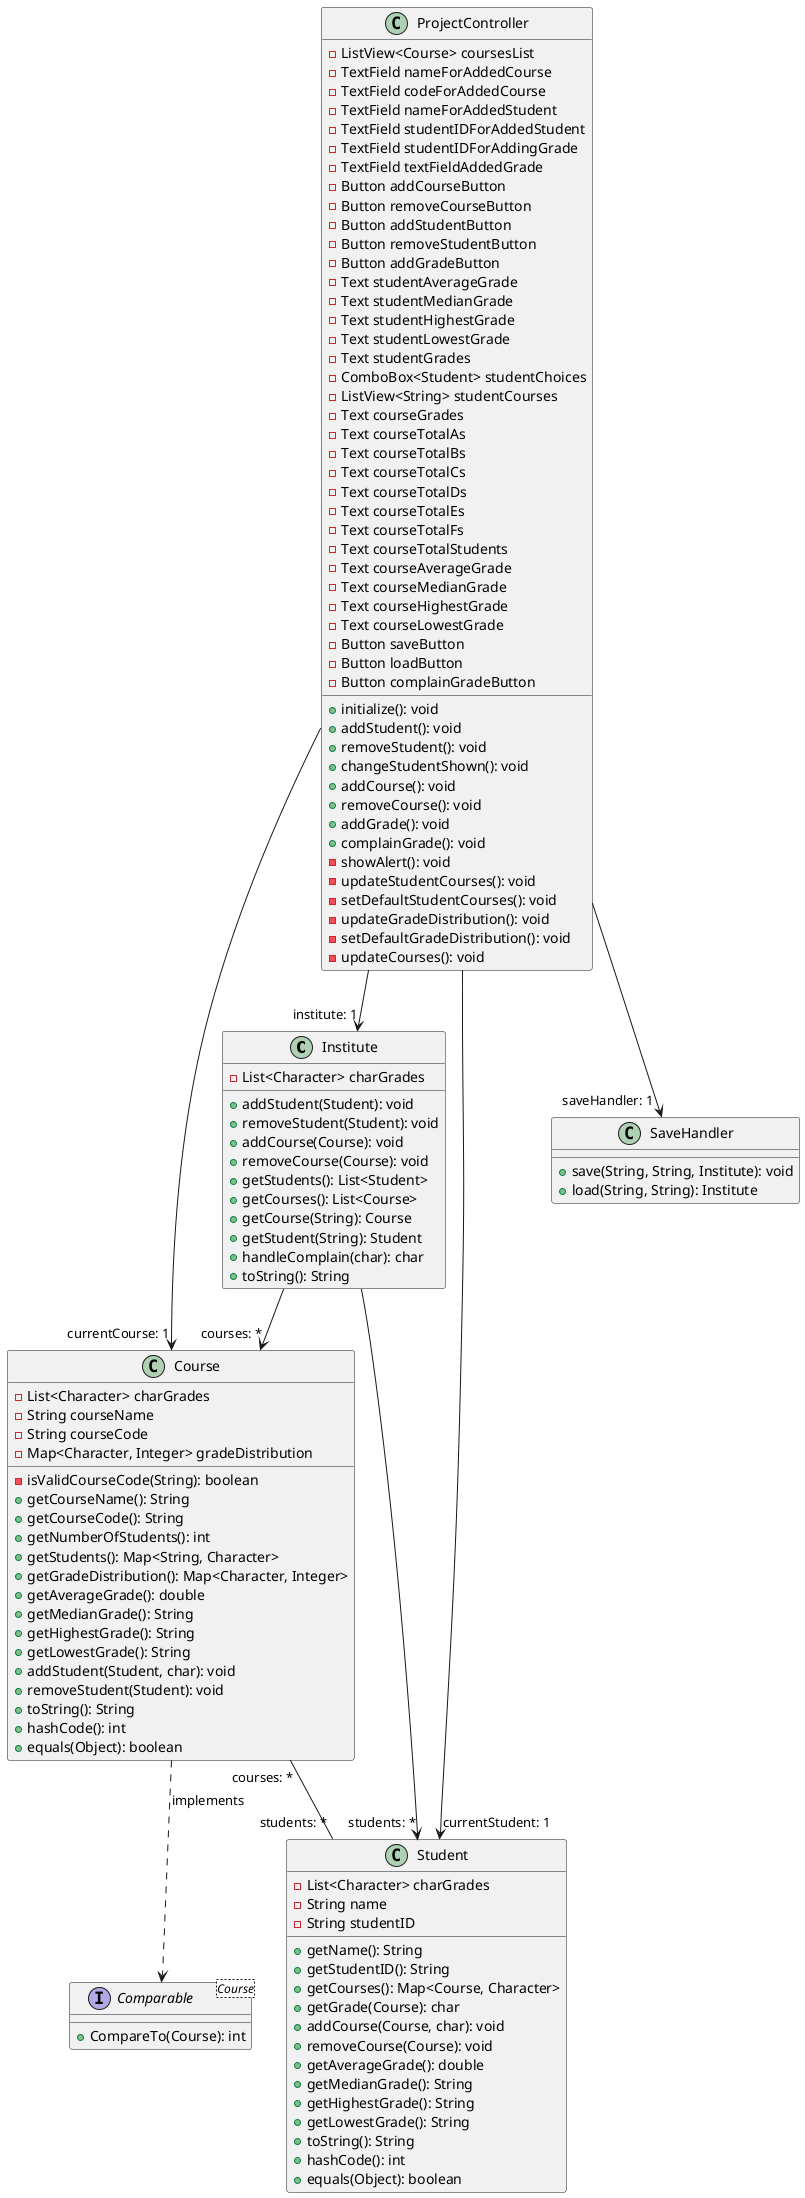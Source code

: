 @startuml prosjekt-klassediagram
class Institute {
    -List<Character> charGrades
    +addStudent(Student): void
    +removeStudent(Student): void
    +addCourse(Course): void
    +removeCourse(Course): void
    +getStudents(): List<Student>
    +getCourses(): List<Course>
    +getCourse(String): Course
    +getStudent(String): Student
    +handleComplain(char): char
    +toString(): String
}

Interface Comparable<Course>{
  + CompareTo(Course): int
}

class Course{
  - List<Character> charGrades
  - String courseName
  - String courseCode
  - Map<Character, Integer> gradeDistribution
  - isValidCourseCode(String): boolean
  + getCourseName(): String
  + getCourseCode(): String
  + getNumberOfStudents(): int
  + getStudents(): Map<String, Character>
  + getGradeDistribution(): Map<Character, Integer>
  + getAverageGrade(): double
  + getMedianGrade(): String
  + getHighestGrade(): String
  + getLowestGrade(): String
  + addStudent(Student, char): void
  + removeStudent(Student): void
  + toString(): String
  + hashCode(): int
  + equals(Object): boolean

}

class Student {
  - List<Character> charGrades
  - String name
  - String studentID
  + getName(): String
  + getStudentID(): String
  + getCourses(): Map<Course, Character>
  + getGrade(Course): char
  + addCourse(Course, char): void
  + removeCourse(Course): void
  + getAverageGrade(): double
  + getMedianGrade(): String
  + getHighestGrade(): String
  + getLowestGrade(): String
  + toString(): String
  + hashCode(): int
  + equals(Object): boolean
}

class SaveHandler {
  +save(String, String, Institute): void
  +load(String, String): Institute
}

class ProjectController {
  - ListView<Course> coursesList
  - TextField nameForAddedCourse
  - TextField codeForAddedCourse
  - TextField nameForAddedStudent
  - TextField studentIDForAddedStudent
  - TextField studentIDForAddingGrade
  - TextField textFieldAddedGrade
  - Button addCourseButton
  - Button removeCourseButton
  - Button addStudentButton
  - Button removeStudentButton
  - Button addGradeButton
  - Text studentAverageGrade
  - Text studentMedianGrade
  - Text studentHighestGrade
  - Text studentLowestGrade
  - Text studentGrades
  - ComboBox<Student> studentChoices
  - ListView<String> studentCourses
  - Text courseGrades
  - Text courseTotalAs
  - Text courseTotalBs
  - Text courseTotalCs
  - Text courseTotalDs
  - Text courseTotalEs
  - Text courseTotalFs
  - Text courseTotalStudents
  - Text courseAverageGrade
  - Text courseMedianGrade
  - Text courseHighestGrade
  - Text courseLowestGrade
  - Button saveButton
  - Button loadButton
  - Button complainGradeButton

  + initialize(): void
  + addStudent(): void
  + removeStudent(): void
  + changeStudentShown(): void
  + addCourse(): void
  + removeCourse(): void
  + addGrade(): void
  + complainGrade(): void
  - showAlert(): void
  - updateStudentCourses(): void
  - setDefaultStudentCourses(): void
  - updateGradeDistribution(): void
  - setDefaultGradeDistribution(): void
  - updateCourses(): void
}


Course ..> Comparable: implements
Institute --> "courses: *" Course
Institute --> "students: *" Student
ProjectController --> "institute: 1" Institute
ProjectController --> "currentStudent: 1" Student
ProjectController --> "currentCourse: 1" Course
ProjectController --> "saveHandler: 1" SaveHandler
Course "courses: *" -- "students: *" Student
@enduml
